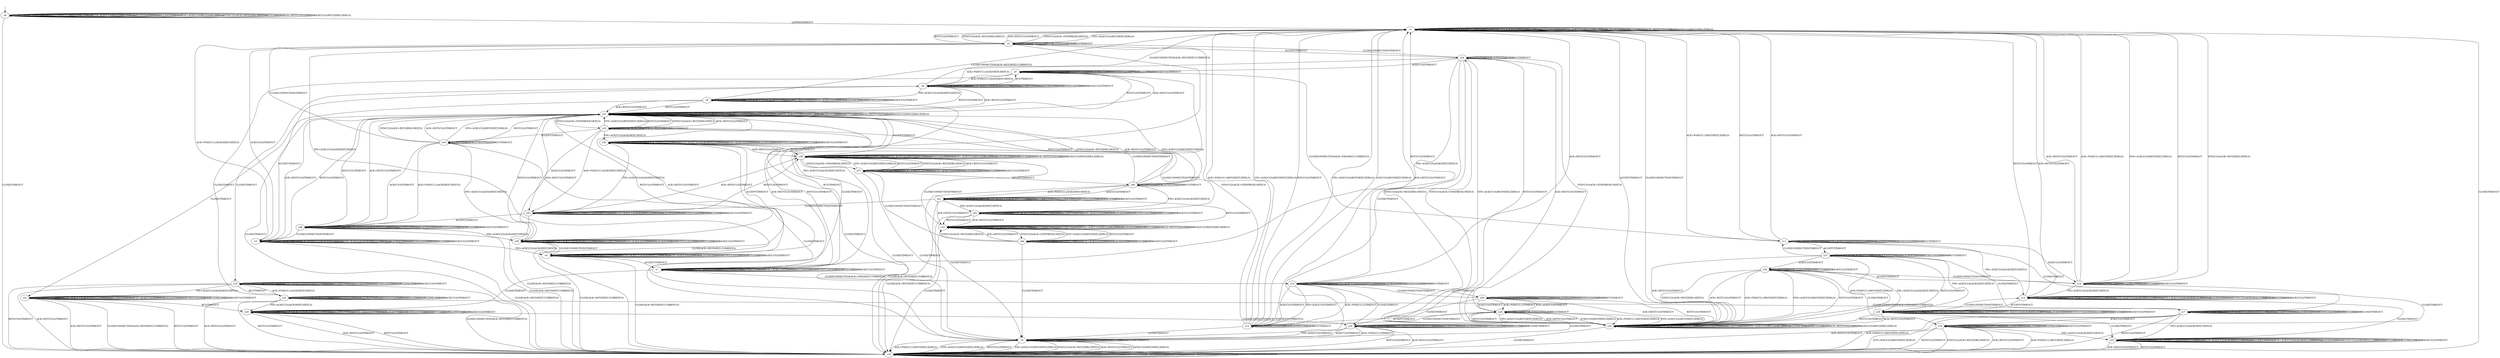 digraph h7 {
s0 [label="s0"];
s1 [label="s1"];
s15 [label="s15"];
s2 [label="s2"];
s25 [label="s25"];
s3 [label="s3"];
s4 [label="s4"];
s5 [label="s5"];
s24 [label="s24"];
s6 [label="s6"];
s7 [label="s7"];
s31 [label="s31"];
s8 [label="s8"];
s9 [label="s9"];
s10 [label="s10"];
s19 [label="s19"];
s20 [label="s20"];
s32 [label="s32"];
s11 [label="s11"];
s12 [label="s12"];
s16 [label="s16"];
s21 [label="s21"];
s22 [label="s22"];
s26 [label="s26"];
s33 [label="s33"];
s34 [label="s34"];
s35 [label="s35"];
s13 [label="s13"];
s14 [label="s14"];
s17 [label="s17"];
s27 [label="s27"];
s28 [label="s28"];
s36 [label="s36"];
s38 [label="s38"];
s39 [label="s39"];
s18 [label="s18"];
s23 [label="s23"];
s29 [label="s29"];
s30 [label="s30"];
s37 [label="s37"];
s40 [label="s40"];
s41 [label="s41"];
s42 [label="s42"];
s43 [label="s43"];
s44 [label="s44"];
s0 -> s0 [label="CLOSECONNECTION/TIMEOUT"];
s0 -> s0 [label="ACK+PSH(V,V,1)/RST(ZERO,ZERO,0)"];
s0 -> s0 [label="SYN+ACK(V,V,0)/RST(ZERO,ZERO,0)"];
s0 -> s0 [label="RST(V,V,0)/TIMEOUT"];
s0 -> s0 [label="ACCEPT/TIMEOUT"];
s0 -> s0 [label="FIN+ACK(V,V,0)/RST(ZERO,ZERO,0)"];
s0 -> s1 [label="LISTEN/TIMEOUT"];
s0 -> s0 [label="SYN(V,V,0)/ACK+RST(ZERO,NEXT,0)"];
s0 -> s0 [label="RCV/TIMEOUT"];
s0 -> s0 [label="ACK+RST(V,V,0)/TIMEOUT"];
s0 -> s15 [label="CLOSE/TIMEOUT"];
s0 -> s0 [label="ACK(V,V,0)/RST(ZERO,ZERO,0)"];
s1 -> s1 [label="CLOSECONNECTION/TIMEOUT"];
s1 -> s1 [label="ACK+PSH(V,V,1)/RST(ZERO,ZERO,0)"];
s1 -> s1 [label="SYN+ACK(V,V,0)/RST(ZERO,ZERO,0)"];
s1 -> s1 [label="RST(V,V,0)/TIMEOUT"];
s1 -> s25 [label="ACCEPT/TIMEOUT"];
s1 -> s1 [label="FIN+ACK(V,V,0)/RST(ZERO,ZERO,0)"];
s1 -> s1 [label="LISTEN/TIMEOUT"];
s1 -> s2 [label="SYN(V,V,0)/ACK+SYN(FRESH,NEXT,0)"];
s1 -> s1 [label="RCV/TIMEOUT"];
s1 -> s1 [label="ACK+RST(V,V,0)/TIMEOUT"];
s1 -> s15 [label="CLOSE/TIMEOUT"];
s1 -> s1 [label="ACK(V,V,0)/RST(ZERO,ZERO,0)"];
s15 -> s15 [label="CLOSECONNECTION/TIMEOUT"];
s15 -> s15 [label="ACK+PSH(V,V,1)/RST(ZERO,ZERO,0)"];
s15 -> s15 [label="SYN+ACK(V,V,0)/RST(ZERO,ZERO,0)"];
s15 -> s15 [label="RST(V,V,0)/TIMEOUT"];
s15 -> s15 [label="ACCEPT/TIMEOUT"];
s15 -> s15 [label="FIN+ACK(V,V,0)/RST(ZERO,ZERO,0)"];
s15 -> s15 [label="LISTEN/TIMEOUT"];
s15 -> s15 [label="SYN(V,V,0)/ACK+RST(ZERO,NEXT,0)"];
s15 -> s15 [label="RCV/TIMEOUT"];
s15 -> s15 [label="ACK+RST(V,V,0)/TIMEOUT"];
s15 -> s15 [label="CLOSE/TIMEOUT"];
s15 -> s15 [label="ACK(V,V,0)/RST(ZERO,ZERO,0)"];
s2 -> s2 [label="CLOSECONNECTION/TIMEOUT"];
s2 -> s3 [label="ACK+PSH(V,V,1)/ACK(NEXT,NEXT,0)"];
s2 -> s1 [label="SYN+ACK(V,V,0)/RST(NEXT,ZERO,0)"];
s2 -> s1 [label="RST(V,V,0)/TIMEOUT"];
s2 -> s24 [label="ACCEPT/TIMEOUT"];
s2 -> s4 [label="FIN+ACK(V,V,0)/ACK(NEXT,NEXT,0)"];
s2 -> s2 [label="LISTEN/TIMEOUT"];
s2 -> s1 [label="SYN(V,V,0)/ACK+RST(ZERO,NEXT,0)"];
s2 -> s2 [label="RCV/TIMEOUT"];
s2 -> s1 [label="ACK+RST(V,V,0)/TIMEOUT"];
s2 -> s5 [label="CLOSE/TIMEOUT"];
s2 -> s3 [label="ACK(V,V,0)/TIMEOUT"];
s25 -> s1 [label="CLOSECONNECTION/TIMEOUT"];
s25 -> s25 [label="ACK+PSH(V,V,1)/RST(ZERO,ZERO,0)"];
s25 -> s25 [label="SYN+ACK(V,V,0)/RST(ZERO,ZERO,0)"];
s25 -> s25 [label="RST(V,V,0)/TIMEOUT"];
s25 -> s25 [label="ACCEPT/TIMEOUT"];
s25 -> s25 [label="FIN+ACK(V,V,0)/RST(ZERO,ZERO,0)"];
s25 -> s25 [label="LISTEN/TIMEOUT"];
s25 -> s24 [label="SYN(V,V,0)/ACK+SYN(FRESH,NEXT,0)"];
s25 -> s25 [label="RCV/TIMEOUT"];
s25 -> s25 [label="ACK+RST(V,V,0)/TIMEOUT"];
s25 -> s15 [label="CLOSE/TIMEOUT"];
s25 -> s25 [label="ACK(V,V,0)/RST(ZERO,ZERO,0)"];
s3 -> s3 [label="CLOSECONNECTION/TIMEOUT"];
s3 -> s3 [label="ACK+PSH(V,V,1)/ACK(NEXT,NEXT,0)"];
s3 -> s3 [label="SYN+ACK(V,V,0)/ACK(NEXT,CURRENT,0)"];
s3 -> s31 [label="RST(V,V,0)/TIMEOUT"];
s3 -> s6 [label="ACCEPT/TIMEOUT"];
s3 -> s4 [label="FIN+ACK(V,V,0)/ACK(NEXT,NEXT,0)"];
s3 -> s3 [label="LISTEN/TIMEOUT"];
s3 -> s3 [label="SYN(V,V,0)/TIMEOUT"];
s3 -> s3 [label="RCV/TIMEOUT"];
s3 -> s31 [label="ACK+RST(V,V,0)/TIMEOUT"];
s3 -> s15 [label="CLOSE/ACK+RST(NEXT,CURRENT,0)"];
s3 -> s3 [label="ACK(V,V,0)/TIMEOUT"];
s4 -> s4 [label="CLOSECONNECTION/TIMEOUT"];
s4 -> s4 [label="ACK+PSH(V,V,1)/TIMEOUT"];
s4 -> s4 [label="SYN+ACK(V,V,0)/ACK(NEXT,CURRENT,0)"];
s4 -> s31 [label="RST(V,V,0)/TIMEOUT"];
s4 -> s7 [label="ACCEPT/TIMEOUT"];
s4 -> s4 [label="FIN+ACK(V,V,0)/TIMEOUT"];
s4 -> s4 [label="LISTEN/TIMEOUT"];
s4 -> s4 [label="SYN(V,V,0)/TIMEOUT"];
s4 -> s4 [label="RCV/TIMEOUT"];
s4 -> s31 [label="ACK+RST(V,V,0)/TIMEOUT"];
s4 -> s15 [label="CLOSE/ACK+RST(NEXT,CURRENT,0)"];
s4 -> s4 [label="ACK(V,V,0)/TIMEOUT"];
s5 -> s5 [label="CLOSECONNECTION/TIMEOUT"];
s5 -> s15 [label="ACK+PSH(V,V,1)/RST(NEXT,ZERO,0)"];
s5 -> s15 [label="SYN+ACK(V,V,0)/RST(NEXT,ZERO,0)"];
s5 -> s15 [label="RST(V,V,0)/TIMEOUT"];
s5 -> s5 [label="ACCEPT/TIMEOUT"];
s5 -> s15 [label="FIN+ACK(V,V,0)/RST(NEXT,ZERO,0)"];
s5 -> s5 [label="LISTEN/TIMEOUT"];
s5 -> s15 [label="SYN(V,V,0)/ACK+RST(ZERO,NEXT,0)"];
s5 -> s5 [label="RCV/TIMEOUT"];
s5 -> s15 [label="ACK+RST(V,V,0)/TIMEOUT"];
s5 -> s5 [label="CLOSE/TIMEOUT"];
s5 -> s15 [label="ACK(V,V,0)/RST(NEXT,ZERO,0)"];
s24 -> s2 [label="CLOSECONNECTION/TIMEOUT"];
s24 -> s6 [label="ACK+PSH(V,V,1)/ACK(NEXT,NEXT,0)"];
s24 -> s25 [label="SYN+ACK(V,V,0)/RST(NEXT,ZERO,0)"];
s24 -> s25 [label="RST(V,V,0)/TIMEOUT"];
s24 -> s24 [label="ACCEPT/TIMEOUT"];
s24 -> s7 [label="FIN+ACK(V,V,0)/ACK(NEXT,NEXT,0)"];
s24 -> s24 [label="LISTEN/TIMEOUT"];
s24 -> s25 [label="SYN(V,V,0)/ACK+RST(ZERO,NEXT,0)"];
s24 -> s24 [label="RCV/TIMEOUT"];
s24 -> s25 [label="ACK+RST(V,V,0)/TIMEOUT"];
s24 -> s5 [label="CLOSE/TIMEOUT"];
s24 -> s9 [label="ACK(V,V,0)/TIMEOUT"];
s6 -> s1 [label="CLOSECONNECTION/ACK+RST(NEXT,CURRENT,0)"];
s6 -> s6 [label="ACK+PSH(V,V,1)/ACK(NEXT,NEXT,0)"];
s6 -> s6 [label="SYN+ACK(V,V,0)/ACK(NEXT,CURRENT,0)"];
s6 -> s31 [label="RST(V,V,0)/TIMEOUT"];
s6 -> s6 [label="ACCEPT/TIMEOUT"];
s6 -> s8 [label="FIN+ACK(V,V,0)/ACK(NEXT,NEXT,0)"];
s6 -> s6 [label="LISTEN/TIMEOUT"];
s6 -> s6 [label="SYN(V,V,0)/TIMEOUT"];
s6 -> s9 [label="RCV/TIMEOUT"];
s6 -> s31 [label="ACK+RST(V,V,0)/TIMEOUT"];
s6 -> s19 [label="CLOSE/TIMEOUT"];
s6 -> s6 [label="ACK(V,V,0)/TIMEOUT"];
s7 -> s10 [label="CLOSECONNECTION/ACK+FIN(NEXT,CURRENT,0)"];
s7 -> s7 [label="ACK+PSH(V,V,1)/TIMEOUT"];
s7 -> s7 [label="SYN+ACK(V,V,0)/ACK(NEXT,CURRENT,0)"];
s7 -> s31 [label="RST(V,V,0)/TIMEOUT"];
s7 -> s7 [label="ACCEPT/TIMEOUT"];
s7 -> s7 [label="FIN+ACK(V,V,0)/TIMEOUT"];
s7 -> s7 [label="LISTEN/TIMEOUT"];
s7 -> s7 [label="SYN(V,V,0)/TIMEOUT"];
s7 -> s7 [label="RCV/TIMEOUT"];
s7 -> s31 [label="ACK+RST(V,V,0)/TIMEOUT"];
s7 -> s20 [label="CLOSE/TIMEOUT"];
s7 -> s7 [label="ACK(V,V,0)/TIMEOUT"];
s31 -> s31 [label="CLOSECONNECTION/TIMEOUT"];
s31 -> s31 [label="ACK+PSH(V,V,1)/RST(ZERO,ZERO,0)"];
s31 -> s31 [label="SYN+ACK(V,V,0)/RST(ZERO,ZERO,0)"];
s31 -> s31 [label="RST(V,V,0)/TIMEOUT"];
s31 -> s31 [label="ACCEPT/TIMEOUT"];
s31 -> s31 [label="FIN+ACK(V,V,0)/RST(ZERO,ZERO,0)"];
s31 -> s31 [label="LISTEN/TIMEOUT"];
s31 -> s32 [label="SYN(V,V,0)/ACK+SYN(FRESH,NEXT,0)"];
s31 -> s31 [label="RCV/TIMEOUT"];
s31 -> s31 [label="ACK+RST(V,V,0)/TIMEOUT"];
s31 -> s15 [label="CLOSE/TIMEOUT"];
s31 -> s31 [label="ACK(V,V,0)/RST(ZERO,ZERO,0)"];
s8 -> s1 [label="CLOSECONNECTION/ACK+RST(NEXT,CURRENT,0)"];
s8 -> s8 [label="ACK+PSH(V,V,1)/TIMEOUT"];
s8 -> s8 [label="SYN+ACK(V,V,0)/ACK(NEXT,CURRENT,0)"];
s8 -> s31 [label="RST(V,V,0)/TIMEOUT"];
s8 -> s8 [label="ACCEPT/TIMEOUT"];
s8 -> s8 [label="FIN+ACK(V,V,0)/TIMEOUT"];
s8 -> s8 [label="LISTEN/TIMEOUT"];
s8 -> s8 [label="SYN(V,V,0)/TIMEOUT"];
s8 -> s7 [label="RCV/TIMEOUT"];
s8 -> s31 [label="ACK+RST(V,V,0)/TIMEOUT"];
s8 -> s21 [label="CLOSE/TIMEOUT"];
s8 -> s8 [label="ACK(V,V,0)/TIMEOUT"];
s9 -> s11 [label="CLOSECONNECTION/ACK+FIN(NEXT,CURRENT,0)"];
s9 -> s6 [label="ACK+PSH(V,V,1)/ACK(NEXT,NEXT,0)"];
s9 -> s9 [label="SYN+ACK(V,V,0)/ACK(NEXT,CURRENT,0)"];
s9 -> s31 [label="RST(V,V,0)/TIMEOUT"];
s9 -> s9 [label="ACCEPT/TIMEOUT"];
s9 -> s7 [label="FIN+ACK(V,V,0)/ACK(NEXT,NEXT,0)"];
s9 -> s9 [label="LISTEN/TIMEOUT"];
s9 -> s9 [label="SYN(V,V,0)/TIMEOUT"];
s9 -> s9 [label="RCV/TIMEOUT"];
s9 -> s31 [label="ACK+RST(V,V,0)/TIMEOUT"];
s9 -> s22 [label="CLOSE/TIMEOUT"];
s9 -> s9 [label="ACK(V,V,0)/TIMEOUT"];
s10 -> s10 [label="CLOSECONNECTION/TIMEOUT"];
s10 -> s12 [label="ACK+PSH(V,V,1)/TIMEOUT"];
s10 -> s10 [label="SYN+ACK(V,V,0)/ACK(NEXT,CURRENT,0)"];
s10 -> s1 [label="RST(V,V,0)/TIMEOUT"];
s10 -> s26 [label="ACCEPT/TIMEOUT"];
s10 -> s12 [label="FIN+ACK(V,V,0)/TIMEOUT"];
s10 -> s10 [label="LISTEN/TIMEOUT"];
s10 -> s10 [label="SYN(V,V,0)/TIMEOUT"];
s10 -> s10 [label="RCV/TIMEOUT"];
s10 -> s1 [label="ACK+RST(V,V,0)/TIMEOUT"];
s10 -> s16 [label="CLOSE/TIMEOUT"];
s10 -> s12 [label="ACK(V,V,0)/TIMEOUT"];
s19 -> s15 [label="CLOSECONNECTION/ACK+RST(NEXT,CURRENT,0)"];
s19 -> s19 [label="ACK+PSH(V,V,1)/ACK(NEXT,NEXT,0)"];
s19 -> s19 [label="SYN+ACK(V,V,0)/ACK(NEXT,CURRENT,0)"];
s19 -> s15 [label="RST(V,V,0)/TIMEOUT"];
s19 -> s19 [label="ACCEPT/TIMEOUT"];
s19 -> s21 [label="FIN+ACK(V,V,0)/ACK(NEXT,NEXT,0)"];
s19 -> s19 [label="LISTEN/TIMEOUT"];
s19 -> s19 [label="SYN(V,V,0)/TIMEOUT"];
s19 -> s22 [label="RCV/TIMEOUT"];
s19 -> s15 [label="ACK+RST(V,V,0)/TIMEOUT"];
s19 -> s19 [label="CLOSE/TIMEOUT"];
s19 -> s19 [label="ACK(V,V,0)/TIMEOUT"];
s20 -> s16 [label="CLOSECONNECTION/ACK+FIN(NEXT,CURRENT,0)"];
s20 -> s20 [label="ACK+PSH(V,V,1)/TIMEOUT"];
s20 -> s20 [label="SYN+ACK(V,V,0)/ACK(NEXT,CURRENT,0)"];
s20 -> s15 [label="RST(V,V,0)/TIMEOUT"];
s20 -> s20 [label="ACCEPT/TIMEOUT"];
s20 -> s20 [label="FIN+ACK(V,V,0)/TIMEOUT"];
s20 -> s20 [label="LISTEN/TIMEOUT"];
s20 -> s20 [label="SYN(V,V,0)/TIMEOUT"];
s20 -> s20 [label="RCV/TIMEOUT"];
s20 -> s15 [label="ACK+RST(V,V,0)/TIMEOUT"];
s20 -> s20 [label="CLOSE/TIMEOUT"];
s20 -> s20 [label="ACK(V,V,0)/TIMEOUT"];
s32 -> s32 [label="CLOSECONNECTION/TIMEOUT"];
s32 -> s33 [label="ACK+PSH(V,V,1)/ACK(NEXT,NEXT,0)"];
s32 -> s31 [label="SYN+ACK(V,V,0)/RST(NEXT,ZERO,0)"];
s32 -> s31 [label="RST(V,V,0)/TIMEOUT"];
s32 -> s34 [label="ACCEPT/TIMEOUT"];
s32 -> s35 [label="FIN+ACK(V,V,0)/ACK(NEXT,NEXT,0)"];
s32 -> s32 [label="LISTEN/TIMEOUT"];
s32 -> s31 [label="SYN(V,V,0)/ACK+RST(ZERO,NEXT,0)"];
s32 -> s32 [label="RCV/TIMEOUT"];
s32 -> s31 [label="ACK+RST(V,V,0)/TIMEOUT"];
s32 -> s5 [label="CLOSE/TIMEOUT"];
s32 -> s33 [label="ACK(V,V,0)/TIMEOUT"];
s11 -> s11 [label="CLOSECONNECTION/TIMEOUT"];
s11 -> s1 [label="ACK+PSH(V,V,1)/RST(NEXT,ZERO,0)"];
s11 -> s11 [label="SYN+ACK(V,V,0)/ACK(NEXT,CURRENT,0)"];
s11 -> s1 [label="RST(V,V,0)/TIMEOUT"];
s11 -> s27 [label="ACCEPT/TIMEOUT"];
s11 -> s13 [label="FIN+ACK(V,V,0)/ACK(NEXT,NEXT,0)"];
s11 -> s11 [label="LISTEN/TIMEOUT"];
s11 -> s11 [label="SYN(V,V,0)/TIMEOUT"];
s11 -> s11 [label="RCV/TIMEOUT"];
s11 -> s1 [label="ACK+RST(V,V,0)/TIMEOUT"];
s11 -> s17 [label="CLOSE/TIMEOUT"];
s11 -> s14 [label="ACK(V,V,0)/TIMEOUT"];
s12 -> s12 [label="CLOSECONNECTION/TIMEOUT"];
s12 -> s1 [label="ACK+PSH(V,V,1)/RST(NEXT,ZERO,0)"];
s12 -> s1 [label="SYN+ACK(V,V,0)/RST(NEXT,ZERO,0)"];
s12 -> s1 [label="RST(V,V,0)/TIMEOUT"];
s12 -> s28 [label="ACCEPT/TIMEOUT"];
s12 -> s1 [label="FIN+ACK(V,V,0)/RST(NEXT,ZERO,0)"];
s12 -> s12 [label="LISTEN/TIMEOUT"];
s12 -> s2 [label="SYN(V,V,0)/ACK+SYN(FRESH,NEXT,0)"];
s12 -> s12 [label="RCV/TIMEOUT"];
s12 -> s1 [label="ACK+RST(V,V,0)/TIMEOUT"];
s12 -> s5 [label="CLOSE/TIMEOUT"];
s12 -> s1 [label="ACK(V,V,0)/RST(NEXT,ZERO,0)"];
s16 -> s16 [label="CLOSECONNECTION/TIMEOUT"];
s16 -> s5 [label="ACK+PSH(V,V,1)/TIMEOUT"];
s16 -> s16 [label="SYN+ACK(V,V,0)/ACK(NEXT,CURRENT,0)"];
s16 -> s15 [label="RST(V,V,0)/TIMEOUT"];
s16 -> s16 [label="ACCEPT/TIMEOUT"];
s16 -> s5 [label="FIN+ACK(V,V,0)/TIMEOUT"];
s16 -> s16 [label="LISTEN/TIMEOUT"];
s16 -> s16 [label="SYN(V,V,0)/TIMEOUT"];
s16 -> s16 [label="RCV/TIMEOUT"];
s16 -> s15 [label="ACK+RST(V,V,0)/TIMEOUT"];
s16 -> s16 [label="CLOSE/TIMEOUT"];
s16 -> s5 [label="ACK(V,V,0)/TIMEOUT"];
s21 -> s15 [label="CLOSECONNECTION/ACK+RST(NEXT,CURRENT,0)"];
s21 -> s21 [label="ACK+PSH(V,V,1)/TIMEOUT"];
s21 -> s21 [label="SYN+ACK(V,V,0)/ACK(NEXT,CURRENT,0)"];
s21 -> s15 [label="RST(V,V,0)/TIMEOUT"];
s21 -> s21 [label="ACCEPT/TIMEOUT"];
s21 -> s21 [label="FIN+ACK(V,V,0)/TIMEOUT"];
s21 -> s21 [label="LISTEN/TIMEOUT"];
s21 -> s21 [label="SYN(V,V,0)/TIMEOUT"];
s21 -> s20 [label="RCV/TIMEOUT"];
s21 -> s15 [label="ACK+RST(V,V,0)/TIMEOUT"];
s21 -> s21 [label="CLOSE/TIMEOUT"];
s21 -> s21 [label="ACK(V,V,0)/TIMEOUT"];
s22 -> s17 [label="CLOSECONNECTION/ACK+FIN(NEXT,CURRENT,0)"];
s22 -> s19 [label="ACK+PSH(V,V,1)/ACK(NEXT,NEXT,0)"];
s22 -> s22 [label="SYN+ACK(V,V,0)/ACK(NEXT,CURRENT,0)"];
s22 -> s15 [label="RST(V,V,0)/TIMEOUT"];
s22 -> s22 [label="ACCEPT/TIMEOUT"];
s22 -> s20 [label="FIN+ACK(V,V,0)/ACK(NEXT,NEXT,0)"];
s22 -> s22 [label="LISTEN/TIMEOUT"];
s22 -> s22 [label="SYN(V,V,0)/TIMEOUT"];
s22 -> s22 [label="RCV/TIMEOUT"];
s22 -> s15 [label="ACK+RST(V,V,0)/TIMEOUT"];
s22 -> s22 [label="CLOSE/TIMEOUT"];
s22 -> s22 [label="ACK(V,V,0)/TIMEOUT"];
s26 -> s10 [label="CLOSECONNECTION/TIMEOUT"];
s26 -> s28 [label="ACK+PSH(V,V,1)/TIMEOUT"];
s26 -> s26 [label="SYN+ACK(V,V,0)/ACK(NEXT,CURRENT,0)"];
s26 -> s25 [label="RST(V,V,0)/TIMEOUT"];
s26 -> s26 [label="ACCEPT/TIMEOUT"];
s26 -> s28 [label="FIN+ACK(V,V,0)/TIMEOUT"];
s26 -> s26 [label="LISTEN/TIMEOUT"];
s26 -> s26 [label="SYN(V,V,0)/TIMEOUT"];
s26 -> s26 [label="RCV/TIMEOUT"];
s26 -> s25 [label="ACK+RST(V,V,0)/TIMEOUT"];
s26 -> s16 [label="CLOSE/TIMEOUT"];
s26 -> s28 [label="ACK(V,V,0)/TIMEOUT"];
s33 -> s33 [label="CLOSECONNECTION/TIMEOUT"];
s33 -> s33 [label="ACK+PSH(V,V,1)/ACK(NEXT,NEXT,0)"];
s33 -> s33 [label="SYN+ACK(V,V,0)/ACK(NEXT,CURRENT,0)"];
s33 -> s36 [label="RST(V,V,0)/TIMEOUT"];
s33 -> s38 [label="ACCEPT/TIMEOUT"];
s33 -> s35 [label="FIN+ACK(V,V,0)/ACK(NEXT,NEXT,0)"];
s33 -> s33 [label="LISTEN/TIMEOUT"];
s33 -> s33 [label="SYN(V,V,0)/TIMEOUT"];
s33 -> s33 [label="RCV/TIMEOUT"];
s33 -> s36 [label="ACK+RST(V,V,0)/TIMEOUT"];
s33 -> s15 [label="CLOSE/ACK+RST(NEXT,CURRENT,0)"];
s33 -> s33 [label="ACK(V,V,0)/TIMEOUT"];
s34 -> s2 [label="CLOSECONNECTION/TIMEOUT"];
s34 -> s38 [label="ACK+PSH(V,V,1)/ACK(NEXT,NEXT,0)"];
s34 -> s31 [label="SYN+ACK(V,V,0)/RST(NEXT,ZERO,0)"];
s34 -> s31 [label="RST(V,V,0)/TIMEOUT"];
s34 -> s34 [label="ACCEPT/TIMEOUT"];
s34 -> s39 [label="FIN+ACK(V,V,0)/ACK(NEXT,NEXT,0)"];
s34 -> s34 [label="LISTEN/TIMEOUT"];
s34 -> s31 [label="SYN(V,V,0)/ACK+RST(ZERO,NEXT,0)"];
s34 -> s34 [label="RCV/TIMEOUT"];
s34 -> s31 [label="ACK+RST(V,V,0)/TIMEOUT"];
s34 -> s5 [label="CLOSE/TIMEOUT"];
s34 -> s38 [label="ACK(V,V,0)/TIMEOUT"];
s35 -> s35 [label="CLOSECONNECTION/TIMEOUT"];
s35 -> s35 [label="ACK+PSH(V,V,1)/TIMEOUT"];
s35 -> s35 [label="SYN+ACK(V,V,0)/ACK(NEXT,CURRENT,0)"];
s35 -> s36 [label="RST(V,V,0)/TIMEOUT"];
s35 -> s39 [label="ACCEPT/TIMEOUT"];
s35 -> s35 [label="FIN+ACK(V,V,0)/TIMEOUT"];
s35 -> s35 [label="LISTEN/TIMEOUT"];
s35 -> s35 [label="SYN(V,V,0)/TIMEOUT"];
s35 -> s35 [label="RCV/TIMEOUT"];
s35 -> s36 [label="ACK+RST(V,V,0)/TIMEOUT"];
s35 -> s15 [label="CLOSE/ACK+RST(NEXT,CURRENT,0)"];
s35 -> s35 [label="ACK(V,V,0)/TIMEOUT"];
s13 -> s13 [label="CLOSECONNECTION/TIMEOUT"];
s13 -> s13 [label="ACK+PSH(V,V,1)/ACK(NEXT,CURRENT,0)"];
s13 -> s13 [label="SYN+ACK(V,V,0)/ACK(NEXT,CURRENT,0)"];
s13 -> s1 [label="RST(V,V,0)/TIMEOUT"];
s13 -> s29 [label="ACCEPT/TIMEOUT"];
s13 -> s13 [label="FIN+ACK(V,V,0)/ACK(NEXT,CURRENT,0)"];
s13 -> s13 [label="LISTEN/TIMEOUT"];
s13 -> s13 [label="SYN(V,V,0)/ACK(NEXT,CURRENT,0)"];
s13 -> s13 [label="RCV/TIMEOUT"];
s13 -> s1 [label="ACK+RST(V,V,0)/TIMEOUT"];
s13 -> s23 [label="CLOSE/TIMEOUT"];
s13 -> s13 [label="ACK(V,V,0)/TIMEOUT"];
s14 -> s14 [label="CLOSECONNECTION/TIMEOUT"];
s14 -> s1 [label="ACK+PSH(V,V,1)/RST(NEXT,ZERO,0)"];
s14 -> s1 [label="SYN+ACK(V,V,0)/RST(NEXT,ZERO,0)"];
s14 -> s1 [label="RST(V,V,0)/TIMEOUT"];
s14 -> s30 [label="ACCEPT/TIMEOUT"];
s14 -> s13 [label="FIN+ACK(V,V,0)/ACK(NEXT,NEXT,0)"];
s14 -> s14 [label="LISTEN/TIMEOUT"];
s14 -> s1 [label="SYN(V,V,0)/ACK+RST(ZERO,NEXT,0)"];
s14 -> s14 [label="RCV/TIMEOUT"];
s14 -> s1 [label="ACK+RST(V,V,0)/TIMEOUT"];
s14 -> s18 [label="CLOSE/TIMEOUT"];
s14 -> s14 [label="ACK(V,V,0)/TIMEOUT"];
s17 -> s17 [label="CLOSECONNECTION/TIMEOUT"];
s17 -> s15 [label="ACK+PSH(V,V,1)/RST(NEXT,ZERO,0)"];
s17 -> s17 [label="SYN+ACK(V,V,0)/ACK(NEXT,CURRENT,0)"];
s17 -> s15 [label="RST(V,V,0)/TIMEOUT"];
s17 -> s17 [label="ACCEPT/TIMEOUT"];
s17 -> s23 [label="FIN+ACK(V,V,0)/ACK(NEXT,NEXT,0)"];
s17 -> s17 [label="LISTEN/TIMEOUT"];
s17 -> s17 [label="SYN(V,V,0)/TIMEOUT"];
s17 -> s17 [label="RCV/TIMEOUT"];
s17 -> s15 [label="ACK+RST(V,V,0)/TIMEOUT"];
s17 -> s17 [label="CLOSE/TIMEOUT"];
s17 -> s18 [label="ACK(V,V,0)/TIMEOUT"];
s27 -> s11 [label="CLOSECONNECTION/TIMEOUT"];
s27 -> s25 [label="ACK+PSH(V,V,1)/RST(NEXT,ZERO,0)"];
s27 -> s27 [label="SYN+ACK(V,V,0)/ACK(NEXT,CURRENT,0)"];
s27 -> s25 [label="RST(V,V,0)/TIMEOUT"];
s27 -> s27 [label="ACCEPT/TIMEOUT"];
s27 -> s29 [label="FIN+ACK(V,V,0)/ACK(NEXT,NEXT,0)"];
s27 -> s27 [label="LISTEN/TIMEOUT"];
s27 -> s27 [label="SYN(V,V,0)/TIMEOUT"];
s27 -> s27 [label="RCV/TIMEOUT"];
s27 -> s25 [label="ACK+RST(V,V,0)/TIMEOUT"];
s27 -> s17 [label="CLOSE/TIMEOUT"];
s27 -> s30 [label="ACK(V,V,0)/TIMEOUT"];
s28 -> s12 [label="CLOSECONNECTION/TIMEOUT"];
s28 -> s25 [label="ACK+PSH(V,V,1)/RST(NEXT,ZERO,0)"];
s28 -> s25 [label="SYN+ACK(V,V,0)/RST(NEXT,ZERO,0)"];
s28 -> s25 [label="RST(V,V,0)/TIMEOUT"];
s28 -> s28 [label="ACCEPT/TIMEOUT"];
s28 -> s25 [label="FIN+ACK(V,V,0)/RST(NEXT,ZERO,0)"];
s28 -> s28 [label="LISTEN/TIMEOUT"];
s28 -> s24 [label="SYN(V,V,0)/ACK+SYN(FRESH,NEXT,0)"];
s28 -> s28 [label="RCV/TIMEOUT"];
s28 -> s25 [label="ACK+RST(V,V,0)/TIMEOUT"];
s28 -> s5 [label="CLOSE/TIMEOUT"];
s28 -> s25 [label="ACK(V,V,0)/RST(NEXT,ZERO,0)"];
s36 -> s36 [label="CLOSECONNECTION/TIMEOUT"];
s36 -> s36 [label="ACK+PSH(V,V,1)/RST(ZERO,ZERO,0)"];
s36 -> s36 [label="SYN+ACK(V,V,0)/RST(ZERO,ZERO,0)"];
s36 -> s36 [label="RST(V,V,0)/TIMEOUT"];
s36 -> s31 [label="ACCEPT/TIMEOUT"];
s36 -> s36 [label="FIN+ACK(V,V,0)/RST(ZERO,ZERO,0)"];
s36 -> s36 [label="LISTEN/TIMEOUT"];
s36 -> s37 [label="SYN(V,V,0)/ACK+SYN(FRESH,NEXT,0)"];
s36 -> s36 [label="RCV/TIMEOUT"];
s36 -> s36 [label="ACK+RST(V,V,0)/TIMEOUT"];
s36 -> s15 [label="CLOSE/TIMEOUT"];
s36 -> s36 [label="ACK(V,V,0)/RST(ZERO,ZERO,0)"];
s38 -> s3 [label="CLOSECONNECTION/TIMEOUT"];
s38 -> s38 [label="ACK+PSH(V,V,1)/ACK(NEXT,NEXT,0)"];
s38 -> s38 [label="SYN+ACK(V,V,0)/ACK(NEXT,CURRENT,0)"];
s38 -> s31 [label="RST(V,V,0)/TIMEOUT"];
s38 -> s38 [label="ACCEPT/TIMEOUT"];
s38 -> s39 [label="FIN+ACK(V,V,0)/ACK(NEXT,NEXT,0)"];
s38 -> s38 [label="LISTEN/TIMEOUT"];
s38 -> s38 [label="SYN(V,V,0)/TIMEOUT"];
s38 -> s38 [label="RCV/TIMEOUT"];
s38 -> s31 [label="ACK+RST(V,V,0)/TIMEOUT"];
s38 -> s15 [label="CLOSE/ACK+RST(NEXT,CURRENT,0)"];
s38 -> s38 [label="ACK(V,V,0)/TIMEOUT"];
s39 -> s4 [label="CLOSECONNECTION/TIMEOUT"];
s39 -> s39 [label="ACK+PSH(V,V,1)/TIMEOUT"];
s39 -> s39 [label="SYN+ACK(V,V,0)/ACK(NEXT,CURRENT,0)"];
s39 -> s31 [label="RST(V,V,0)/TIMEOUT"];
s39 -> s39 [label="ACCEPT/TIMEOUT"];
s39 -> s39 [label="FIN+ACK(V,V,0)/TIMEOUT"];
s39 -> s39 [label="LISTEN/TIMEOUT"];
s39 -> s39 [label="SYN(V,V,0)/TIMEOUT"];
s39 -> s39 [label="RCV/TIMEOUT"];
s39 -> s31 [label="ACK+RST(V,V,0)/TIMEOUT"];
s39 -> s15 [label="CLOSE/ACK+RST(NEXT,CURRENT,0)"];
s39 -> s39 [label="ACK(V,V,0)/TIMEOUT"];
s18 -> s18 [label="CLOSECONNECTION/TIMEOUT"];
s18 -> s15 [label="ACK+PSH(V,V,1)/RST(NEXT,ZERO,0)"];
s18 -> s15 [label="SYN+ACK(V,V,0)/RST(NEXT,ZERO,0)"];
s18 -> s15 [label="RST(V,V,0)/TIMEOUT"];
s18 -> s18 [label="ACCEPT/TIMEOUT"];
s18 -> s23 [label="FIN+ACK(V,V,0)/ACK(NEXT,NEXT,0)"];
s18 -> s18 [label="LISTEN/TIMEOUT"];
s18 -> s15 [label="SYN(V,V,0)/ACK+RST(ZERO,NEXT,0)"];
s18 -> s18 [label="RCV/TIMEOUT"];
s18 -> s15 [label="ACK+RST(V,V,0)/TIMEOUT"];
s18 -> s18 [label="CLOSE/TIMEOUT"];
s18 -> s18 [label="ACK(V,V,0)/TIMEOUT"];
s23 -> s23 [label="CLOSECONNECTION/TIMEOUT"];
s23 -> s23 [label="ACK+PSH(V,V,1)/ACK(NEXT,CURRENT,0)"];
s23 -> s23 [label="SYN+ACK(V,V,0)/ACK(NEXT,CURRENT,0)"];
s23 -> s15 [label="RST(V,V,0)/TIMEOUT"];
s23 -> s23 [label="ACCEPT/TIMEOUT"];
s23 -> s23 [label="FIN+ACK(V,V,0)/ACK(NEXT,CURRENT,0)"];
s23 -> s23 [label="LISTEN/TIMEOUT"];
s23 -> s23 [label="SYN(V,V,0)/ACK(NEXT,CURRENT,0)"];
s23 -> s23 [label="RCV/TIMEOUT"];
s23 -> s15 [label="ACK+RST(V,V,0)/TIMEOUT"];
s23 -> s23 [label="CLOSE/TIMEOUT"];
s23 -> s23 [label="ACK(V,V,0)/TIMEOUT"];
s29 -> s13 [label="CLOSECONNECTION/TIMEOUT"];
s29 -> s29 [label="ACK+PSH(V,V,1)/ACK(NEXT,CURRENT,0)"];
s29 -> s29 [label="SYN+ACK(V,V,0)/ACK(NEXT,CURRENT,0)"];
s29 -> s25 [label="RST(V,V,0)/TIMEOUT"];
s29 -> s29 [label="ACCEPT/TIMEOUT"];
s29 -> s29 [label="FIN+ACK(V,V,0)/ACK(NEXT,CURRENT,0)"];
s29 -> s29 [label="LISTEN/TIMEOUT"];
s29 -> s29 [label="SYN(V,V,0)/ACK(NEXT,CURRENT,0)"];
s29 -> s29 [label="RCV/TIMEOUT"];
s29 -> s25 [label="ACK+RST(V,V,0)/TIMEOUT"];
s29 -> s23 [label="CLOSE/TIMEOUT"];
s29 -> s29 [label="ACK(V,V,0)/TIMEOUT"];
s30 -> s14 [label="CLOSECONNECTION/TIMEOUT"];
s30 -> s25 [label="ACK+PSH(V,V,1)/RST(NEXT,ZERO,0)"];
s30 -> s25 [label="SYN+ACK(V,V,0)/RST(NEXT,ZERO,0)"];
s30 -> s25 [label="RST(V,V,0)/TIMEOUT"];
s30 -> s30 [label="ACCEPT/TIMEOUT"];
s30 -> s29 [label="FIN+ACK(V,V,0)/ACK(NEXT,NEXT,0)"];
s30 -> s30 [label="LISTEN/TIMEOUT"];
s30 -> s25 [label="SYN(V,V,0)/ACK+RST(ZERO,NEXT,0)"];
s30 -> s30 [label="RCV/TIMEOUT"];
s30 -> s25 [label="ACK+RST(V,V,0)/TIMEOUT"];
s30 -> s18 [label="CLOSE/TIMEOUT"];
s30 -> s30 [label="ACK(V,V,0)/TIMEOUT"];
s37 -> s37 [label="CLOSECONNECTION/TIMEOUT"];
s37 -> s37 [label="ACK+PSH(V,V,1)/TIMEOUT"];
s37 -> s36 [label="SYN+ACK(V,V,0)/RST(NEXT,ZERO,0)"];
s37 -> s36 [label="RST(V,V,0)/TIMEOUT"];
s37 -> s40 [label="ACCEPT/TIMEOUT"];
s37 -> s37 [label="FIN+ACK(V,V,0)/TIMEOUT"];
s37 -> s37 [label="LISTEN/TIMEOUT"];
s37 -> s36 [label="SYN(V,V,0)/ACK+RST(ZERO,NEXT,0)"];
s37 -> s37 [label="RCV/TIMEOUT"];
s37 -> s36 [label="ACK+RST(V,V,0)/TIMEOUT"];
s37 -> s5 [label="CLOSE/TIMEOUT"];
s37 -> s37 [label="ACK(V,V,0)/TIMEOUT"];
s40 -> s32 [label="CLOSECONNECTION/TIMEOUT"];
s40 -> s41 [label="ACK+PSH(V,V,1)/ACK(NEXT,NEXT,0)"];
s40 -> s31 [label="SYN+ACK(V,V,0)/RST(NEXT,ZERO,0)"];
s40 -> s31 [label="RST(V,V,0)/TIMEOUT"];
s40 -> s40 [label="ACCEPT/TIMEOUT"];
s40 -> s42 [label="FIN+ACK(V,V,0)/ACK(NEXT,NEXT,0)"];
s40 -> s40 [label="LISTEN/TIMEOUT"];
s40 -> s31 [label="SYN(V,V,0)/ACK+RST(ZERO,NEXT,0)"];
s40 -> s40 [label="RCV/TIMEOUT"];
s40 -> s31 [label="ACK+RST(V,V,0)/TIMEOUT"];
s40 -> s5 [label="CLOSE/TIMEOUT"];
s40 -> s41 [label="ACK(V,V,0)/TIMEOUT"];
s41 -> s33 [label="CLOSECONNECTION/TIMEOUT"];
s41 -> s41 [label="ACK+PSH(V,V,1)/ACK(NEXT,NEXT,0)"];
s41 -> s41 [label="SYN+ACK(V,V,0)/ACK(NEXT,CURRENT,0)"];
s41 -> s43 [label="RST(V,V,0)/TIMEOUT"];
s41 -> s41 [label="ACCEPT/TIMEOUT"];
s41 -> s42 [label="FIN+ACK(V,V,0)/ACK(NEXT,NEXT,0)"];
s41 -> s41 [label="LISTEN/TIMEOUT"];
s41 -> s41 [label="SYN(V,V,0)/TIMEOUT"];
s41 -> s41 [label="RCV/TIMEOUT"];
s41 -> s43 [label="ACK+RST(V,V,0)/TIMEOUT"];
s41 -> s15 [label="CLOSE/ACK+RST(NEXT,CURRENT,0)"];
s41 -> s41 [label="ACK(V,V,0)/TIMEOUT"];
s42 -> s35 [label="CLOSECONNECTION/TIMEOUT"];
s42 -> s42 [label="ACK+PSH(V,V,1)/TIMEOUT"];
s42 -> s42 [label="SYN+ACK(V,V,0)/ACK(NEXT,CURRENT,0)"];
s42 -> s43 [label="RST(V,V,0)/TIMEOUT"];
s42 -> s42 [label="ACCEPT/TIMEOUT"];
s42 -> s42 [label="FIN+ACK(V,V,0)/TIMEOUT"];
s42 -> s42 [label="LISTEN/TIMEOUT"];
s42 -> s42 [label="SYN(V,V,0)/TIMEOUT"];
s42 -> s42 [label="RCV/TIMEOUT"];
s42 -> s43 [label="ACK+RST(V,V,0)/TIMEOUT"];
s42 -> s15 [label="CLOSE/ACK+RST(NEXT,CURRENT,0)"];
s42 -> s42 [label="ACK(V,V,0)/TIMEOUT"];
s43 -> s36 [label="CLOSECONNECTION/TIMEOUT"];
s43 -> s43 [label="ACK+PSH(V,V,1)/RST(ZERO,ZERO,0)"];
s43 -> s43 [label="SYN+ACK(V,V,0)/RST(ZERO,ZERO,0)"];
s43 -> s43 [label="RST(V,V,0)/TIMEOUT"];
s43 -> s43 [label="ACCEPT/TIMEOUT"];
s43 -> s43 [label="FIN+ACK(V,V,0)/RST(ZERO,ZERO,0)"];
s43 -> s43 [label="LISTEN/TIMEOUT"];
s43 -> s44 [label="SYN(V,V,0)/ACK+SYN(FRESH,NEXT,0)"];
s43 -> s43 [label="RCV/TIMEOUT"];
s43 -> s43 [label="ACK+RST(V,V,0)/TIMEOUT"];
s43 -> s15 [label="CLOSE/TIMEOUT"];
s43 -> s43 [label="ACK(V,V,0)/RST(ZERO,ZERO,0)"];
s44 -> s37 [label="CLOSECONNECTION/TIMEOUT"];
s44 -> s44 [label="ACK+PSH(V,V,1)/TIMEOUT"];
s44 -> s43 [label="SYN+ACK(V,V,0)/RST(NEXT,ZERO,0)"];
s44 -> s43 [label="RST(V,V,0)/TIMEOUT"];
s44 -> s44 [label="ACCEPT/TIMEOUT"];
s44 -> s44 [label="FIN+ACK(V,V,0)/TIMEOUT"];
s44 -> s44 [label="LISTEN/TIMEOUT"];
s44 -> s43 [label="SYN(V,V,0)/ACK+RST(ZERO,NEXT,0)"];
s44 -> s44 [label="RCV/TIMEOUT"];
s44 -> s43 [label="ACK+RST(V,V,0)/TIMEOUT"];
s44 -> s5 [label="CLOSE/TIMEOUT"];
s44 -> s44 [label="ACK(V,V,0)/TIMEOUT"];
__start0 [shape=none, label=""];
__start0 -> s0 [label=""];
}

